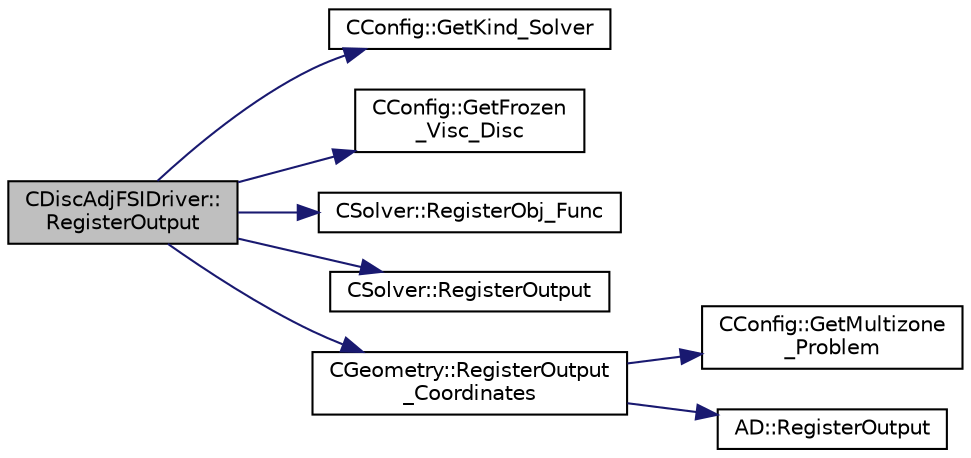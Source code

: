 digraph "CDiscAdjFSIDriver::RegisterOutput"
{
  edge [fontname="Helvetica",fontsize="10",labelfontname="Helvetica",labelfontsize="10"];
  node [fontname="Helvetica",fontsize="10",shape=record];
  rankdir="LR";
  Node1705 [label="CDiscAdjFSIDriver::\lRegisterOutput",height=0.2,width=0.4,color="black", fillcolor="grey75", style="filled", fontcolor="black"];
  Node1705 -> Node1706 [color="midnightblue",fontsize="10",style="solid",fontname="Helvetica"];
  Node1706 [label="CConfig::GetKind_Solver",height=0.2,width=0.4,color="black", fillcolor="white", style="filled",URL="$class_c_config.html#a0e2628fc803f14ec6179427ee02e8655",tooltip="Governing equations of the flow (it can be different from the run time equation). ..."];
  Node1705 -> Node1707 [color="midnightblue",fontsize="10",style="solid",fontname="Helvetica"];
  Node1707 [label="CConfig::GetFrozen\l_Visc_Disc",height=0.2,width=0.4,color="black", fillcolor="white", style="filled",URL="$class_c_config.html#adb146862f57545364350419287581bbc",tooltip="Provides information about the way in which the turbulence will be treated by the disc..."];
  Node1705 -> Node1708 [color="midnightblue",fontsize="10",style="solid",fontname="Helvetica"];
  Node1708 [label="CSolver::RegisterObj_Func",height=0.2,width=0.4,color="black", fillcolor="white", style="filled",URL="$class_c_solver.html#a491fd8950eec123772f21c19e697259b",tooltip="A virtual member. "];
  Node1705 -> Node1709 [color="midnightblue",fontsize="10",style="solid",fontname="Helvetica"];
  Node1709 [label="CSolver::RegisterOutput",height=0.2,width=0.4,color="black", fillcolor="white", style="filled",URL="$class_c_solver.html#a9e781aa7c9f99e5b2ec8c98f8aaae710",tooltip="A virtual member. "];
  Node1705 -> Node1710 [color="midnightblue",fontsize="10",style="solid",fontname="Helvetica"];
  Node1710 [label="CGeometry::RegisterOutput\l_Coordinates",height=0.2,width=0.4,color="black", fillcolor="white", style="filled",URL="$class_c_geometry.html#a9753d802fb30f928edaee697975e437b",tooltip="Register the coordinates of the mesh nodes as output. "];
  Node1710 -> Node1711 [color="midnightblue",fontsize="10",style="solid",fontname="Helvetica"];
  Node1711 [label="CConfig::GetMultizone\l_Problem",height=0.2,width=0.4,color="black", fillcolor="white", style="filled",URL="$class_c_config.html#ad9233b666b21e43c18592925be61cc9b",tooltip="Get whether the simulation we are running is a multizone simulation. "];
  Node1710 -> Node1712 [color="midnightblue",fontsize="10",style="solid",fontname="Helvetica"];
  Node1712 [label="AD::RegisterOutput",height=0.2,width=0.4,color="black", fillcolor="white", style="filled",URL="$namespace_a_d.html#ae381e45797545e980376c4aeb3f5afdc",tooltip="Registers the variable as an output. I.e. as the root of the computational graph. ..."];
}
